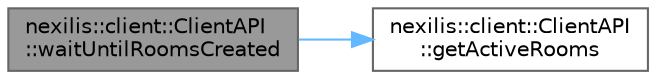 digraph "nexilis::client::ClientAPI::waitUntilRoomsCreated"
{
 // LATEX_PDF_SIZE
  bgcolor="transparent";
  edge [fontname=Helvetica,fontsize=10,labelfontname=Helvetica,labelfontsize=10];
  node [fontname=Helvetica,fontsize=10,shape=box,height=0.2,width=0.4];
  rankdir="LR";
  Node1 [id="Node000001",label="nexilis::client::ClientAPI\l::waitUntilRoomsCreated",height=0.2,width=0.4,color="gray40", fillcolor="grey60", style="filled", fontcolor="black",tooltip="Let the program wait until nexilis has created all the rooms."];
  Node1 -> Node2 [id="edge1_Node000001_Node000002",color="steelblue1",style="solid",tooltip=" "];
  Node2 [id="Node000002",label="nexilis::client::ClientAPI\l::getActiveRooms",height=0.2,width=0.4,color="grey40", fillcolor="white", style="filled",URL="$d5/da0/classnexilis_1_1client_1_1ClientAPI.html#acc056981b782efc82dfa870d06a59c74",tooltip=" "];
}
